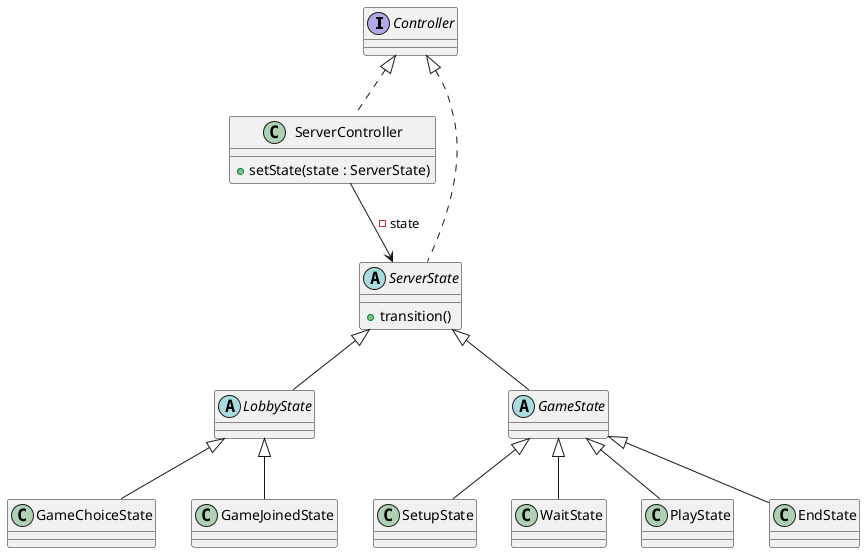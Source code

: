 @startuml
'https://plantuml.com/class-diagram


interface Controller {}

class ServerController implements Controller {
    '- state : ServerState
    + setState(state : ServerState)
}

abstract class ServerState implements Controller {
    + transition()
}

ServerController --> ServerState : - state

abstract class LobbyState extends ServerState {
}

class GameChoiceState extends LobbyState{}
class GameJoinedState extends LobbyState{}

abstract class GameState extends ServerState{
}

class SetupState extends GameState {
}

class WaitState extends GameState {

}

class PlayState extends GameState {

}

class EndState extends GameState {

}



@enduml